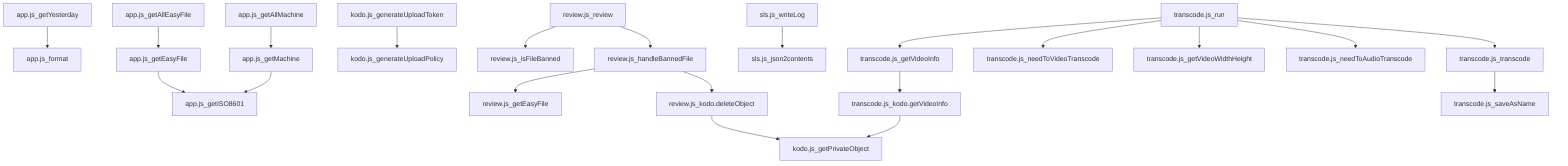 graph TD
  app.js_getYesterday --> app.js_format
  app.js_getEasyFile --> app.js_getISO8601
  app.js_getMachine --> app.js_getISO8601
  app.js_getAllMachine --> app.js_getMachine
  app.js_getAllEasyFile --> app.js_getEasyFile
  kodo.js_generateUploadToken --> kodo.js_generateUploadPolicy
  transcode.js_kodo.getVideoInfo --> kodo.js_getPrivateObject
  review.js_kodo.deleteObject --> kodo.js_getPrivateObject
  review.js_review --> review.js_isFileBanned
  review.js_review --> review.js_handleBannedFile
  review.js_handleBannedFile --> review.js_getEasyFile
  review.js_handleBannedFile --> review.js_kodo.deleteObject
  sls.js_writeLog --> sls.js_json2contents
  transcode.js_getVideoInfo --> transcode.js_kodo.getVideoInfo
  transcode.js_transcode --> transcode.js_saveAsName
  transcode.js_run --> transcode.js_getVideoInfo
  transcode.js_run --> transcode.js_needToVideoTranscode
  transcode.js_run --> transcode.js_getVideoWidthHeight
  transcode.js_run --> transcode.js_needToAudioTranscode
  transcode.js_run --> transcode.js_transcode